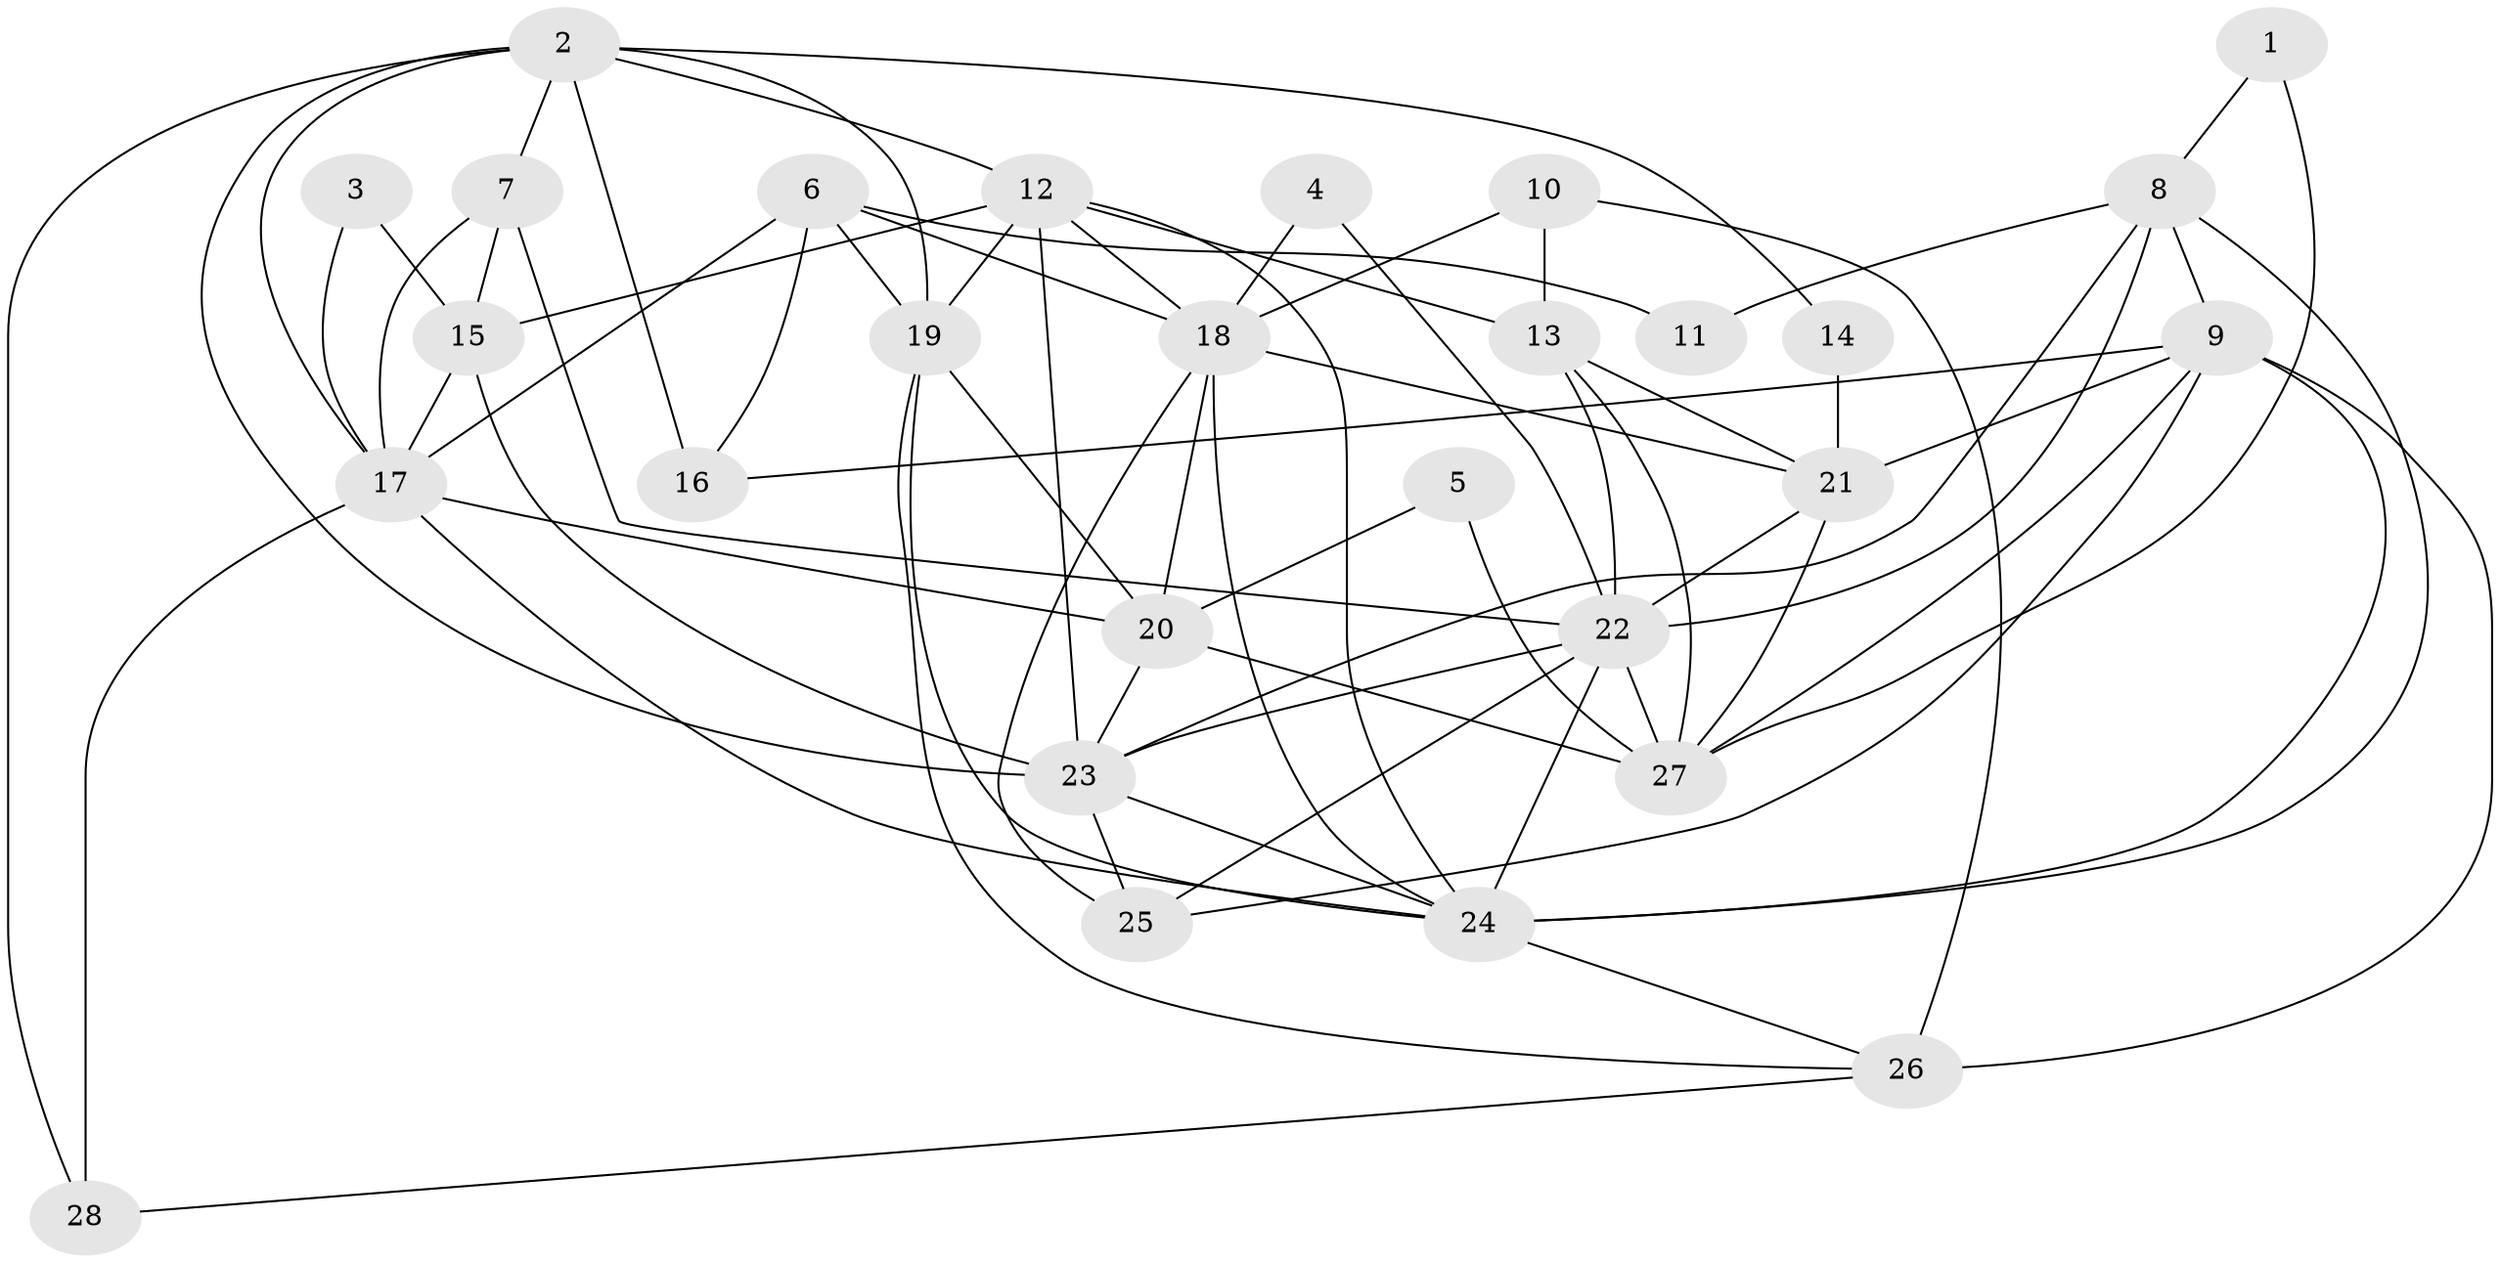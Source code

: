 // original degree distribution, {3: 0.25, 4: 0.32142857142857145, 2: 0.14285714285714285, 6: 0.125, 5: 0.10714285714285714, 8: 0.017857142857142856, 7: 0.03571428571428571}
// Generated by graph-tools (version 1.1) at 2025/26/03/09/25 03:26:16]
// undirected, 28 vertices, 72 edges
graph export_dot {
graph [start="1"]
  node [color=gray90,style=filled];
  1;
  2;
  3;
  4;
  5;
  6;
  7;
  8;
  9;
  10;
  11;
  12;
  13;
  14;
  15;
  16;
  17;
  18;
  19;
  20;
  21;
  22;
  23;
  24;
  25;
  26;
  27;
  28;
  1 -- 8 [weight=1.0];
  1 -- 27 [weight=1.0];
  2 -- 7 [weight=1.0];
  2 -- 12 [weight=1.0];
  2 -- 14 [weight=1.0];
  2 -- 16 [weight=1.0];
  2 -- 17 [weight=1.0];
  2 -- 19 [weight=1.0];
  2 -- 23 [weight=1.0];
  2 -- 28 [weight=1.0];
  3 -- 15 [weight=1.0];
  3 -- 17 [weight=1.0];
  4 -- 18 [weight=1.0];
  4 -- 22 [weight=1.0];
  5 -- 20 [weight=1.0];
  5 -- 27 [weight=1.0];
  6 -- 11 [weight=2.0];
  6 -- 16 [weight=2.0];
  6 -- 17 [weight=2.0];
  6 -- 18 [weight=1.0];
  6 -- 19 [weight=2.0];
  7 -- 15 [weight=1.0];
  7 -- 17 [weight=1.0];
  7 -- 22 [weight=1.0];
  8 -- 9 [weight=1.0];
  8 -- 11 [weight=1.0];
  8 -- 22 [weight=1.0];
  8 -- 23 [weight=1.0];
  8 -- 24 [weight=1.0];
  9 -- 16 [weight=1.0];
  9 -- 21 [weight=1.0];
  9 -- 24 [weight=2.0];
  9 -- 25 [weight=1.0];
  9 -- 26 [weight=2.0];
  9 -- 27 [weight=1.0];
  10 -- 13 [weight=1.0];
  10 -- 18 [weight=1.0];
  10 -- 26 [weight=1.0];
  12 -- 13 [weight=1.0];
  12 -- 15 [weight=1.0];
  12 -- 18 [weight=1.0];
  12 -- 19 [weight=1.0];
  12 -- 23 [weight=2.0];
  12 -- 24 [weight=1.0];
  13 -- 21 [weight=1.0];
  13 -- 22 [weight=1.0];
  13 -- 27 [weight=1.0];
  14 -- 21 [weight=1.0];
  15 -- 17 [weight=1.0];
  15 -- 23 [weight=1.0];
  17 -- 20 [weight=1.0];
  17 -- 24 [weight=1.0];
  17 -- 28 [weight=1.0];
  18 -- 20 [weight=1.0];
  18 -- 21 [weight=1.0];
  18 -- 24 [weight=1.0];
  18 -- 25 [weight=1.0];
  19 -- 20 [weight=1.0];
  19 -- 24 [weight=1.0];
  19 -- 26 [weight=1.0];
  20 -- 23 [weight=1.0];
  20 -- 27 [weight=2.0];
  21 -- 22 [weight=1.0];
  21 -- 27 [weight=1.0];
  22 -- 23 [weight=1.0];
  22 -- 24 [weight=2.0];
  22 -- 25 [weight=1.0];
  22 -- 27 [weight=1.0];
  23 -- 24 [weight=2.0];
  23 -- 25 [weight=1.0];
  24 -- 26 [weight=1.0];
  26 -- 28 [weight=1.0];
}
